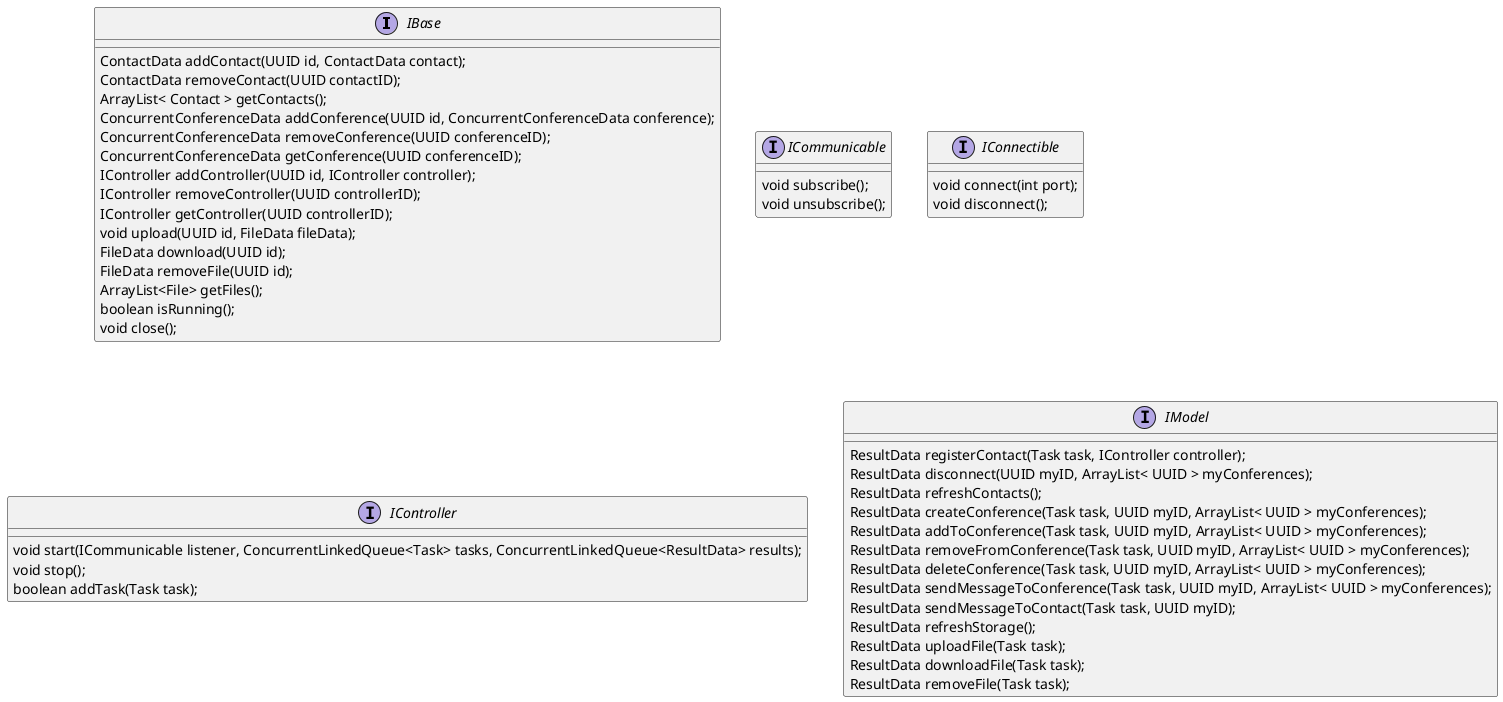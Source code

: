 @startuml

interface IBase {
    ContactData addContact(UUID id, ContactData contact);
    ContactData removeContact(UUID contactID);
    ArrayList< Contact > getContacts();
    ConcurrentConferenceData addConference(UUID id, ConcurrentConferenceData conference);
    ConcurrentConferenceData removeConference(UUID conferenceID);
    ConcurrentConferenceData getConference(UUID conferenceID);
    IController addController(UUID id, IController controller);
    IController removeController(UUID controllerID);
    IController getController(UUID controllerID);
    void upload(UUID id, FileData fileData);
    FileData download(UUID id);
    FileData removeFile(UUID id);
    ArrayList<File> getFiles();
    boolean isRunning();
    void close();
}

interface ICommunicable {
    void subscribe();
    void unsubscribe();
}

interface IConnectible {
    void connect(int port);
    void disconnect();
}

interface IController {
    void start(ICommunicable listener, ConcurrentLinkedQueue<Task> tasks, ConcurrentLinkedQueue<ResultData> results);
    void stop();
    boolean addTask(Task task);
}

interface IModel {
    ResultData registerContact(Task task, IController controller);
    ResultData disconnect(UUID myID, ArrayList< UUID > myConferences);
    ResultData refreshContacts();
    ResultData createConference(Task task, UUID myID, ArrayList< UUID > myConferences);
    ResultData addToConference(Task task, UUID myID, ArrayList< UUID > myConferences);
    ResultData removeFromConference(Task task, UUID myID, ArrayList< UUID > myConferences);
    ResultData deleteConference(Task task, UUID myID, ArrayList< UUID > myConferences);
    ResultData sendMessageToConference(Task task, UUID myID, ArrayList< UUID > myConferences);
    ResultData sendMessageToContact(Task task, UUID myID);
    ResultData refreshStorage();
    ResultData uploadFile(Task task);
    ResultData downloadFile(Task task);
    ResultData removeFile(Task task);
}

@enduml